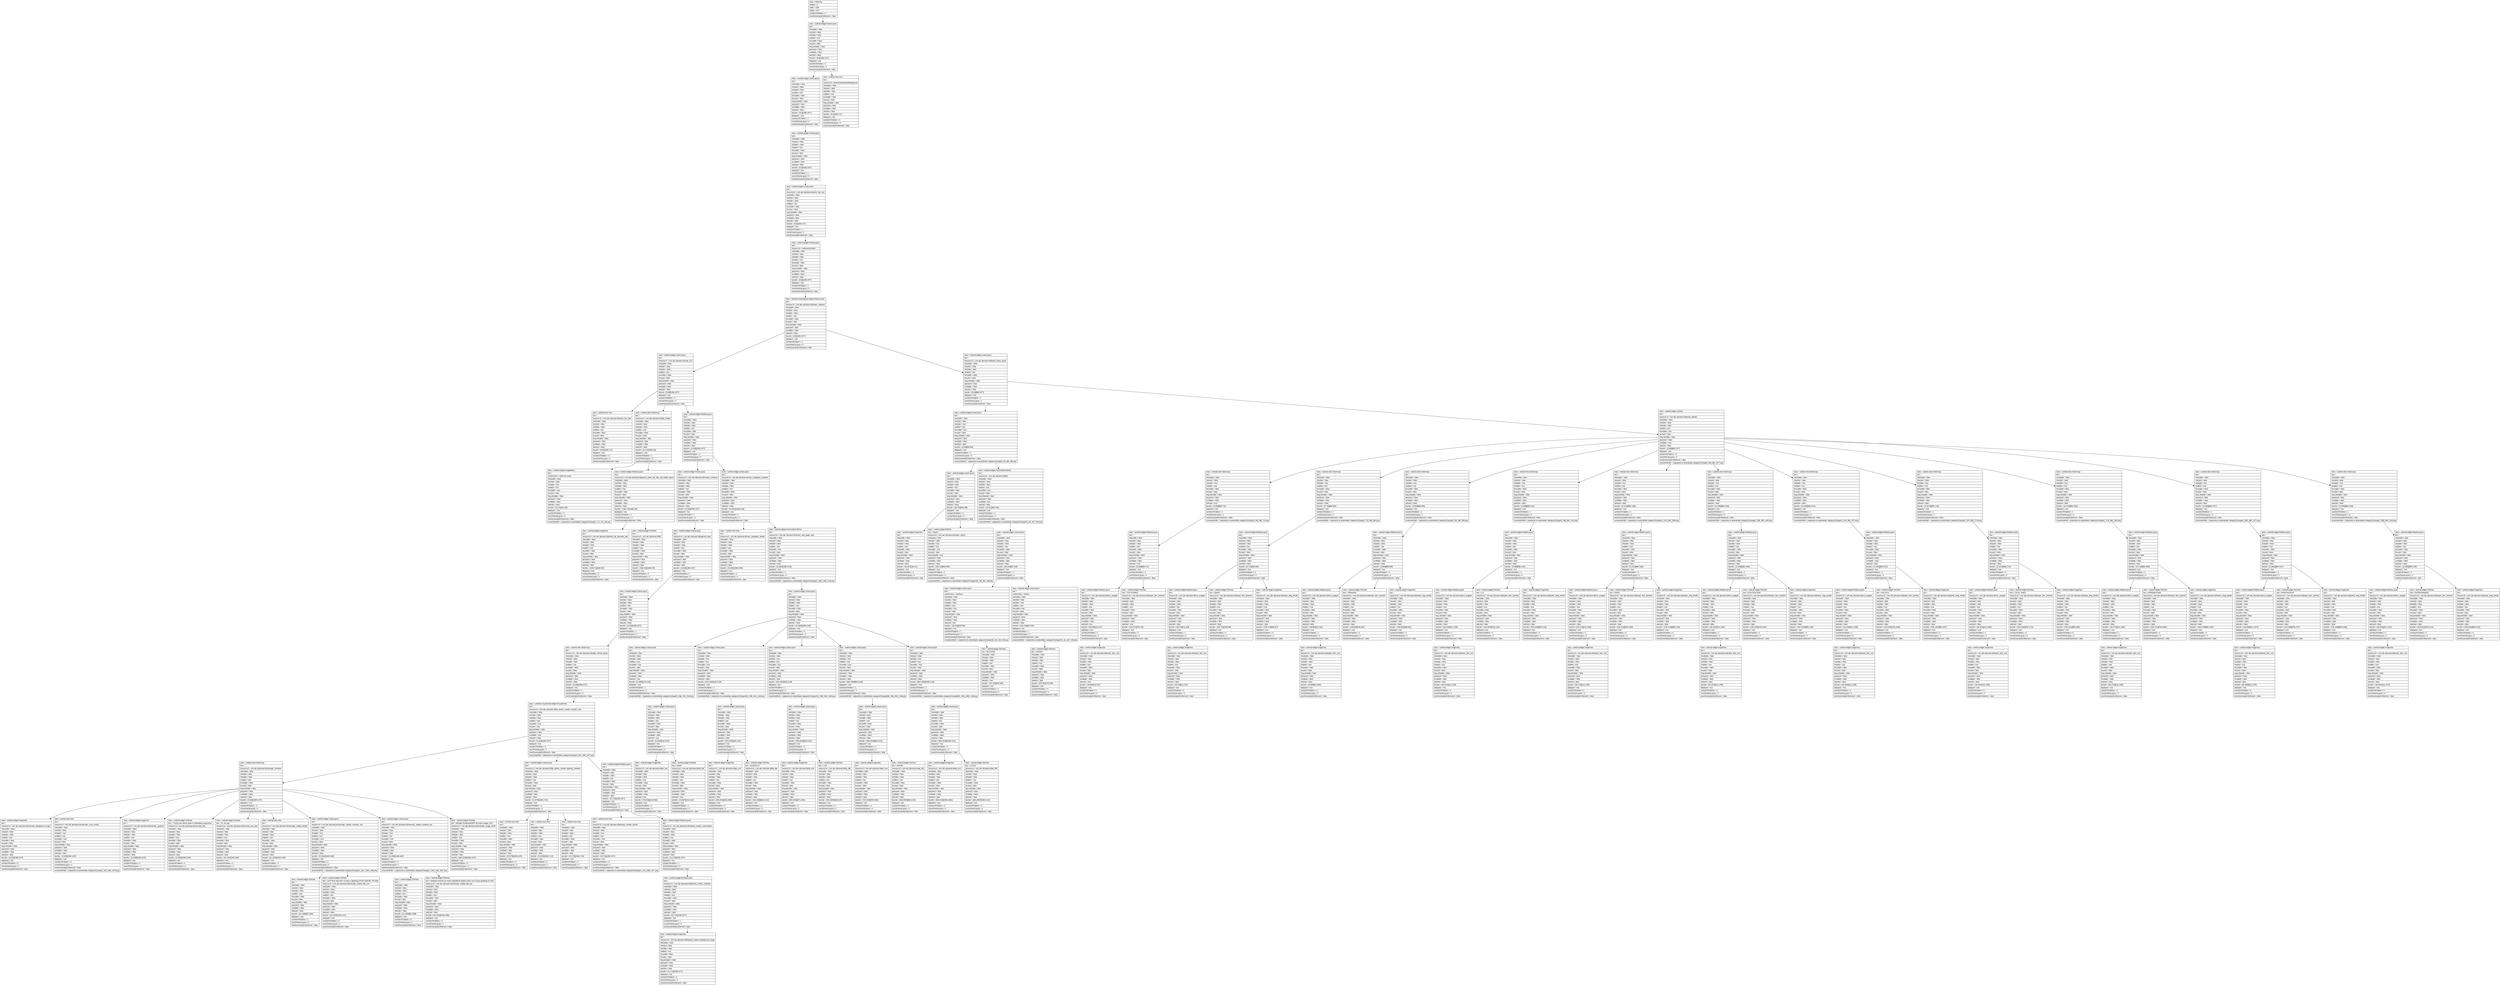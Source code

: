 digraph Layout {

	node [shape=record fontname=Arial];

	0	[label="{class = hierarchy\l|rotation = 0\l|width = 1080\l|height = 1977\l|numberOfChildren = 1\l|eventGeneratedOnElement = false \l}"]
	1	[label="{class = android.widget.FrameLayout\l|text = \l|checkable = false\l|checked = false\l|clickable = false\l|enabled = true\l|focusable = false\l|focused = false\l|long-clickable = false\l|password = false\l|scrollable = false\l|selected = false\l|bounds = [0,0][1080,1977]\l|displayed = true\l|numberOfChildren = 2\l|numInParentLayout = 0\l|eventGeneratedOnElement = false \l}"]
	2	[label="{class = android.widget.LinearLayout\l|text = \l|checkable = false\l|checked = false\l|clickable = false\l|enabled = true\l|focusable = false\l|focused = false\l|long-clickable = false\l|password = false\l|scrollable = false\l|selected = false\l|bounds = [0,0][1080,1977]\l|displayed = true\l|numberOfChildren = 1\l|numInParentLayout = 0\l|eventGeneratedOnElement = false \l}"]
	3	[label="{class = android.view.View\l|text = \l|resource-id = android:id/statusBarBackground\l|checkable = false\l|checked = false\l|clickable = false\l|enabled = true\l|focusable = false\l|focused = false\l|long-clickable = false\l|password = false\l|scrollable = false\l|selected = false\l|bounds = [0,0][1080,171]\l|displayed = true\l|numberOfChildren = 0\l|numInParentLayout = 0\l|eventGeneratedOnElement = false \l}"]
	4	[label="{class = android.widget.FrameLayout\l|text = \l|checkable = false\l|checked = false\l|clickable = false\l|enabled = true\l|focusable = false\l|focused = false\l|long-clickable = false\l|password = false\l|scrollable = false\l|selected = false\l|bounds = [0,0][1080,1977]\l|displayed = true\l|numberOfChildren = 1\l|numInParentLayout = 0\l|eventGeneratedOnElement = false \l}"]
	5	[label="{class = android.widget.LinearLayout\l|text = \l|resource-id = com.abc.abcnews:id/action_bar_root\l|checkable = false\l|checked = false\l|clickable = false\l|enabled = true\l|focusable = false\l|focused = false\l|long-clickable = false\l|password = false\l|scrollable = false\l|selected = false\l|bounds = [0,0][1080,1977]\l|displayed = true\l|numberOfChildren = 1\l|numInParentLayout = 0\l|eventGeneratedOnElement = false \l}"]
	6	[label="{class = android.widget.FrameLayout\l|text = \l|resource-id = android:id/content\l|checkable = false\l|checked = false\l|clickable = false\l|enabled = true\l|focusable = false\l|focused = false\l|long-clickable = false\l|password = false\l|scrollable = false\l|selected = false\l|bounds = [0,0][1080,1977]\l|displayed = true\l|numberOfChildren = 1\l|numInParentLayout = 0\l|eventGeneratedOnElement = false \l}"]
	7	[label="{class = androidx.drawerlayout.widget.DrawerLayout\l|text = \l|resource-id = com.abc.abcnews:id/drawer_container\l|checkable = false\l|checked = false\l|clickable = false\l|enabled = true\l|focusable = false\l|focused = false\l|long-clickable = false\l|password = false\l|scrollable = false\l|selected = false\l|bounds = [0,0][1080,1977]\l|displayed = true\l|numberOfChildren = 2\l|numInParentLayout = 0\l|eventGeneratedOnElement = false \l}"]
	8	[label="{class = android.widget.LinearLayout\l|text = \l|resource-id = com.abc.abcnews:id/main_root\l|checkable = false\l|checked = false\l|clickable = false\l|enabled = true\l|focusable = false\l|focused = false\l|long-clickable = false\l|password = false\l|scrollable = false\l|selected = false\l|bounds = [0,83][1080,1977]\l|displayed = true\l|numberOfChildren = 3\l|numInParentLayout = 0\l|eventGeneratedOnElement = false \l}"]
	9	[label="{class = android.widget.LinearLayout\l|text = \l|resource-id = com.abc.abcnews:id/drawer_linear_layout\l|checkable = false\l|checked = false\l|clickable = false\l|enabled = true\l|focusable = false\l|focused = false\l|long-clickable = false\l|password = false\l|scrollable = false\l|selected = false\l|bounds = [0,83][880,1977]\l|displayed = true\l|numberOfChildren = 2\l|numInParentLayout = 1\l|eventGeneratedOnElement = false \l}"]
	10	[label="{class = android.view.View\l|text = \l|resource-id = com.abc.abcnews:id/status_bar_view\l|checkable = false\l|checked = false\l|clickable = false\l|enabled = true\l|focusable = false\l|focused = false\l|long-clickable = false\l|password = false\l|scrollable = false\l|selected = false\l|bounds = [0,83][1080,171]\l|displayed = true\l|numberOfChildren = 0\l|numInParentLayout = 0\l|eventGeneratedOnElement = false \l}"]
	11	[label="{class = android.view.ViewGroup\l|text = \l|resource-id = com.abc.abcnews:id/abc_toolbar\l|checkable = false\l|checked = false\l|clickable = false\l|enabled = true\l|focusable = false\l|focused = false\l|long-clickable = false\l|password = false\l|scrollable = false\l|selected = false\l|bounds = [0,171][1080,325]\l|displayed = true\l|numberOfChildren = 2\l|numInParentLayout = 0\l|eventGeneratedOnElement = false \l}"]
	12	[label="{class = android.widget.RelativeLayout\l|text = \l|checkable = false\l|checked = false\l|clickable = false\l|enabled = true\l|focusable = false\l|focused = false\l|long-clickable = false\l|password = false\l|scrollable = false\l|selected = false\l|bounds = [0,325][1080,1977]\l|displayed = true\l|numberOfChildren = 2\l|numInParentLayout = 0\l|eventGeneratedOnElement = false \l}"]
	13	[label="{class = android.widget.LinearLayout\l|text = \l|checkable = false\l|checked = false\l|clickable = true\l|enabled = true\l|focusable = true\l|focused = false\l|long-clickable = false\l|password = false\l|scrollable = false\l|selected = false\l|bounds = [0,83][880,566]\l|displayed = true\l|numberOfChildren = 2\l|numInParentLayout = 0\l|eventGeneratedOnElement = false \l|screenshotPath = outputs/ios-to-android/abc-category/S1/pngs/0_83_880_566.png\l}"]
	14	[label="{class = android.widget.ListView\l|text = \l|resource-id = com.abc.abcnews:id/drawer_listview\l|checkable = false\l|checked = false\l|clickable = false\l|enabled = true\l|focusable = true\l|focused = false\l|long-clickable = false\l|password = false\l|scrollable = true\l|selected = false\l|bounds = [0,566][880,1977]\l|displayed = true\l|numberOfChildren = 11\l|numInParentLayout = 0\l|eventGeneratedOnElement = false \l|screenshotPath = outputs/ios-to-android/abc-category/S1/pngs/0_566_880_1977.png\l}"]
	15	[label="{class = android.widget.ImageButton\l|text = \l|content-desc = Open the menu\l|checkable = false\l|checked = false\l|clickable = true\l|enabled = true\l|focusable = true\l|focused = false\l|long-clickable = false\l|password = false\l|scrollable = false\l|selected = false\l|bounds = [0,171][154,325]\l|displayed = true\l|numberOfChildren = 0\l|numInParentLayout = 0\l|eventGeneratedOnElement = false \l|screenshotPath = outputs/ios-to-android/abc-category/S1/pngs/0_171_154_325.png\l}"]
	16	[label="{class = android.widget.RelativeLayout\l|text = \l|resource-id = com.abc.abcnews:id/generic_action_bar_title_and_button_layout\l|checkable = false\l|checked = false\l|clickable = false\l|enabled = true\l|focusable = false\l|focused = false\l|long-clickable = false\l|password = false\l|scrollable = false\l|selected = false\l|bounds = [198,171][1080,325]\l|displayed = true\l|numberOfChildren = 2\l|numInParentLayout = 0\l|eventGeneratedOnElement = false \l}"]
	17	[label="{class = android.widget.FrameLayout\l|text = \l|resource-id = com.abc.abcnews:id/content_container\l|checkable = false\l|checked = false\l|clickable = false\l|enabled = true\l|focusable = false\l|focused = false\l|long-clickable = false\l|password = false\l|scrollable = false\l|selected = false\l|bounds = [0,325][1080,1977]\l|displayed = true\l|numberOfChildren = 1\l|numInParentLayout = 0\l|eventGeneratedOnElement = false \l}"]
	18	[label="{class = android.widget.LinearLayout\l|text = \l|resource-id = com.abc.abcnews:id/main_navigation_container\l|checkable = false\l|checked = false\l|clickable = false\l|enabled = true\l|focusable = false\l|focused = false\l|long-clickable = false\l|password = false\l|scrollable = false\l|selected = false\l|bounds = [0,1991][1080,2148]\l|displayed = true\l|numberOfChildren = 2\l|numInParentLayout = 0\l|eventGeneratedOnElement = false \l}"]
	19	[label="{class = android.widget.LinearLayout\l|text = \l|checkable = false\l|checked = false\l|clickable = false\l|enabled = true\l|focusable = false\l|focused = false\l|long-clickable = false\l|password = false\l|scrollable = false\l|selected = false\l|bounds = [36,226][844,358]\l|displayed = true\l|numberOfChildren = 2\l|numInParentLayout = 0\l|eventGeneratedOnElement = false \l}"]
	20	[label="{class = android.widget.HorizontalScrollView\l|text = \l|resource-id = com.abc.abcnews:id/tabs\l|checkable = false\l|checked = false\l|clickable = false\l|enabled = true\l|focusable = true\l|focused = false\l|long-clickable = false\l|password = false\l|scrollable = true\l|selected = false\l|bounds = [33,411][847,549]\l|displayed = true\l|numberOfChildren = 1\l|numInParentLayout = 0\l|eventGeneratedOnElement = false \l|screenshotPath = outputs/ios-to-android/abc-category/S1/pngs/33_411_847_549.png\l}"]
	21	[label="{class = android.view.ViewGroup\l|text = \l|checkable = false\l|checked = false\l|clickable = true\l|enabled = true\l|focusable = false\l|focused = false\l|long-clickable = false\l|password = false\l|scrollable = false\l|selected = true\l|bounds = [0,566][880,710]\l|displayed = true\l|numberOfChildren = 1\l|numInParentLayout = 0\l|eventGeneratedOnElement = false \l|screenshotPath = outputs/ios-to-android/abc-category/S1/pngs/0_566_880_710.png\l}"]
	22	[label="{class = android.view.ViewGroup\l|text = \l|checkable = false\l|checked = false\l|clickable = true\l|enabled = true\l|focusable = false\l|focused = false\l|long-clickable = false\l|password = false\l|scrollable = false\l|selected = false\l|bounds = [0,710][880,854]\l|displayed = true\l|numberOfChildren = 1\l|numInParentLayout = 1\l|eventGeneratedOnElement = false \l|screenshotPath = outputs/ios-to-android/abc-category/S1/pngs/0_710_880_854.png\l}"]
	23	[label="{class = android.view.ViewGroup\l|text = \l|checkable = false\l|checked = false\l|clickable = true\l|enabled = true\l|focusable = false\l|focused = false\l|long-clickable = false\l|password = false\l|scrollable = false\l|selected = false\l|bounds = [0,854][880,998]\l|displayed = true\l|numberOfChildren = 1\l|numInParentLayout = 2\l|eventGeneratedOnElement = false \l|screenshotPath = outputs/ios-to-android/abc-category/S1/pngs/0_854_880_998.png\l}"]
	24	[label="{class = android.view.ViewGroup\l|text = \l|checkable = false\l|checked = false\l|clickable = true\l|enabled = true\l|focusable = false\l|focused = false\l|long-clickable = false\l|password = false\l|scrollable = false\l|selected = false\l|bounds = [0,998][880,1142]\l|displayed = true\l|numberOfChildren = 1\l|numInParentLayout = 3\l|eventGeneratedOnElement = false \l|screenshotPath = outputs/ios-to-android/abc-category/S1/pngs/0_998_880_1142.png\l}"]
	25	[label="{class = android.view.ViewGroup\l|text = \l|checkable = false\l|checked = false\l|clickable = true\l|enabled = true\l|focusable = false\l|focused = false\l|long-clickable = false\l|password = false\l|scrollable = false\l|selected = false\l|bounds = [0,1142][880,1286]\l|displayed = true\l|numberOfChildren = 1\l|numInParentLayout = 4\l|eventGeneratedOnElement = false \l|screenshotPath = outputs/ios-to-android/abc-category/S1/pngs/0_1142_880_1286.png\l}"]
	26	[label="{class = android.view.ViewGroup\l|text = \l|checkable = false\l|checked = false\l|clickable = true\l|enabled = true\l|focusable = false\l|focused = false\l|long-clickable = false\l|password = false\l|scrollable = false\l|selected = false\l|bounds = [0,1286][880,1430]\l|displayed = true\l|numberOfChildren = 1\l|numInParentLayout = 5\l|eventGeneratedOnElement = false \l|screenshotPath = outputs/ios-to-android/abc-category/S1/pngs/0_1286_880_1430.png\l}"]
	27	[label="{class = android.view.ViewGroup\l|text = \l|checkable = false\l|checked = false\l|clickable = true\l|enabled = true\l|focusable = false\l|focused = false\l|long-clickable = false\l|password = false\l|scrollable = false\l|selected = false\l|bounds = [0,1430][880,1574]\l|displayed = true\l|numberOfChildren = 1\l|numInParentLayout = 6\l|eventGeneratedOnElement = false \l|screenshotPath = outputs/ios-to-android/abc-category/S1/pngs/0_1430_880_1574.png\l}"]
	28	[label="{class = android.view.ViewGroup\l|text = \l|checkable = false\l|checked = false\l|clickable = true\l|enabled = true\l|focusable = false\l|focused = false\l|long-clickable = false\l|password = false\l|scrollable = false\l|selected = false\l|bounds = [0,1574][880,1718]\l|displayed = true\l|numberOfChildren = 1\l|numInParentLayout = 7\l|eventGeneratedOnElement = false \l|screenshotPath = outputs/ios-to-android/abc-category/S1/pngs/0_1574_880_1718.png\l}"]
	29	[label="{class = android.view.ViewGroup\l|text = \l|checkable = false\l|checked = false\l|clickable = true\l|enabled = true\l|focusable = false\l|focused = false\l|long-clickable = false\l|password = false\l|scrollable = false\l|selected = false\l|bounds = [0,1718][880,1862]\l|displayed = true\l|numberOfChildren = 1\l|numInParentLayout = 8\l|eventGeneratedOnElement = false \l|screenshotPath = outputs/ios-to-android/abc-category/S1/pngs/0_1718_880_1862.png\l}"]
	30	[label="{class = android.view.ViewGroup\l|text = \l|checkable = false\l|checked = false\l|clickable = true\l|enabled = true\l|focusable = false\l|focused = false\l|long-clickable = false\l|password = false\l|scrollable = false\l|selected = false\l|bounds = [0,1862][880,1977]\l|displayed = true\l|numberOfChildren = 1\l|numInParentLayout = 9\l|eventGeneratedOnElement = false \l|screenshotPath = outputs/ios-to-android/abc-category/S1/pngs/0_1862_880_1977.png\l}"]
	31	[label="{class = android.view.ViewGroup\l|text = \l|checkable = false\l|checked = false\l|clickable = true\l|enabled = true\l|focusable = false\l|focused = false\l|long-clickable = false\l|password = false\l|scrollable = false\l|selected = false\l|bounds = [0,2006][880,2148]\l|displayed = true\l|numberOfChildren = 1\l|numInParentLayout = 10\l|eventGeneratedOnElement = false \l|screenshotPath = outputs/ios-to-android/abc-category/S1/pngs/0_2006_880_2148.png\l}"]
	32	[label="{class = android.widget.ImageView\l|text = \l|resource-id = com.abc.abcnews:id/action_bar_abcnews_logo\l|checkable = false\l|checked = false\l|clickable = false\l|enabled = true\l|focusable = false\l|focused = false\l|long-clickable = false\l|password = false\l|scrollable = false\l|selected = false\l|bounds = [198,171][509,325]\l|displayed = true\l|numberOfChildren = 0\l|numInParentLayout = 0\l|eventGeneratedOnElement = false \l}"]
	33	[label="{class = android.widget.TextView\l|text = \l|resource-id = com.abc.abcnews:id/title\l|checkable = false\l|checked = false\l|clickable = false\l|enabled = true\l|focusable = false\l|focused = false\l|long-clickable = false\l|password = false\l|scrollable = false\l|selected = false\l|bounds = [198,218][1080,278]\l|displayed = true\l|numberOfChildren = 0\l|numInParentLayout = 0\l|eventGeneratedOnElement = false \l}"]
	34	[label="{class = android.widget.FrameLayout\l|text = \l|resource-id = com.abc.abcnews:id/fragment_base\l|checkable = false\l|checked = false\l|clickable = false\l|enabled = true\l|focusable = false\l|focused = false\l|long-clickable = false\l|password = false\l|scrollable = false\l|selected = false\l|bounds = [0,325][1080,1977]\l|displayed = true\l|numberOfChildren = 1\l|numInParentLayout = 0\l|eventGeneratedOnElement = false \l}"]
	35	[label="{class = android.view.View\l|text = \l|resource-id = com.abc.abcnews:id/main_navigation_divider\l|checkable = false\l|checked = false\l|clickable = false\l|enabled = true\l|focusable = false\l|focused = false\l|long-clickable = false\l|password = false\l|scrollable = false\l|selected = false\l|bounds = [0,1991][1080,1994]\l|displayed = true\l|numberOfChildren = 0\l|numInParentLayout = 0\l|eventGeneratedOnElement = false \l}"]
	36	[label="{class = android.widget.HorizontalScrollView\l|text = \l|resource-id = com.abc.abcnews:id/section_view_pager_tabs\l|checkable = false\l|checked = false\l|clickable = false\l|enabled = true\l|focusable = true\l|focused = false\l|long-clickable = false\l|password = false\l|scrollable = false\l|selected = false\l|bounds = [0,1994][1080,2148]\l|displayed = true\l|numberOfChildren = 1\l|numInParentLayout = 0\l|eventGeneratedOnElement = false \l|screenshotPath = outputs/ios-to-android/abc-category/S1/pngs/0_1994_1080_2148.png\l}"]
	37	[label="{class = android.widget.ImageView\l|text = \l|checkable = false\l|checked = false\l|clickable = false\l|enabled = true\l|focusable = false\l|focused = false\l|long-clickable = false\l|password = false\l|scrollable = false\l|selected = false\l|bounds = [36,267][166,317]\l|displayed = true\l|numberOfChildren = 0\l|numInParentLayout = 0\l|eventGeneratedOnElement = false \l}"]
	38	[label="{class = android.widget.EditText\l|text = Search\l|resource-id = com.abc.abcnews:id/drawer_search\l|checkable = false\l|checked = false\l|clickable = true\l|enabled = true\l|focusable = true\l|focused = false\l|long-clickable = true\l|password = false\l|scrollable = false\l|selected = false\l|bounds = [166,226][844,358]\l|displayed = true\l|numberOfChildren = 0\l|numInParentLayout = 0\l|eventGeneratedOnElement = false \l|screenshotPath = outputs/ios-to-android/abc-category/S1/pngs/166_226_844_358.png\l}"]
	39	[label="{class = android.widget.LinearLayout\l|text = \l|checkable = false\l|checked = false\l|clickable = false\l|enabled = true\l|focusable = false\l|focused = false\l|long-clickable = false\l|password = false\l|scrollable = false\l|selected = false\l|bounds = [36,414][847,546]\l|displayed = true\l|numberOfChildren = 2\l|numInParentLayout = 0\l|eventGeneratedOnElement = false \l}"]
	40	[label="{class = android.widget.RelativeLayout\l|text = \l|checkable = false\l|checked = false\l|clickable = false\l|enabled = true\l|focusable = false\l|focused = false\l|long-clickable = false\l|password = false\l|scrollable = false\l|selected = true\l|bounds = [0,566][880,710]\l|displayed = true\l|numberOfChildren = 2\l|numInParentLayout = 0\l|eventGeneratedOnElement = false \l}"]
	41	[label="{class = android.widget.RelativeLayout\l|text = \l|checkable = false\l|checked = false\l|clickable = false\l|enabled = true\l|focusable = false\l|focused = false\l|long-clickable = false\l|password = false\l|scrollable = false\l|selected = false\l|bounds = [0,710][880,854]\l|displayed = true\l|numberOfChildren = 3\l|numInParentLayout = 0\l|eventGeneratedOnElement = false \l}"]
	42	[label="{class = android.widget.RelativeLayout\l|text = \l|checkable = false\l|checked = false\l|clickable = false\l|enabled = true\l|focusable = false\l|focused = false\l|long-clickable = false\l|password = false\l|scrollable = false\l|selected = false\l|bounds = [0,854][880,998]\l|displayed = true\l|numberOfChildren = 3\l|numInParentLayout = 0\l|eventGeneratedOnElement = false \l}"]
	43	[label="{class = android.widget.RelativeLayout\l|text = \l|checkable = false\l|checked = false\l|clickable = false\l|enabled = true\l|focusable = false\l|focused = false\l|long-clickable = false\l|password = false\l|scrollable = false\l|selected = false\l|bounds = [0,998][880,1142]\l|displayed = true\l|numberOfChildren = 3\l|numInParentLayout = 0\l|eventGeneratedOnElement = false \l}"]
	44	[label="{class = android.widget.RelativeLayout\l|text = \l|checkable = false\l|checked = false\l|clickable = false\l|enabled = true\l|focusable = false\l|focused = false\l|long-clickable = false\l|password = false\l|scrollable = false\l|selected = false\l|bounds = [0,1142][880,1286]\l|displayed = true\l|numberOfChildren = 3\l|numInParentLayout = 0\l|eventGeneratedOnElement = false \l}"]
	45	[label="{class = android.widget.RelativeLayout\l|text = \l|checkable = false\l|checked = false\l|clickable = false\l|enabled = true\l|focusable = false\l|focused = false\l|long-clickable = false\l|password = false\l|scrollable = false\l|selected = false\l|bounds = [0,1286][880,1430]\l|displayed = true\l|numberOfChildren = 3\l|numInParentLayout = 0\l|eventGeneratedOnElement = false \l}"]
	46	[label="{class = android.widget.RelativeLayout\l|text = \l|checkable = false\l|checked = false\l|clickable = false\l|enabled = true\l|focusable = false\l|focused = false\l|long-clickable = false\l|password = false\l|scrollable = false\l|selected = false\l|bounds = [0,1430][880,1574]\l|displayed = true\l|numberOfChildren = 3\l|numInParentLayout = 0\l|eventGeneratedOnElement = false \l}"]
	47	[label="{class = android.widget.RelativeLayout\l|text = \l|checkable = false\l|checked = false\l|clickable = false\l|enabled = true\l|focusable = false\l|focused = false\l|long-clickable = false\l|password = false\l|scrollable = false\l|selected = false\l|bounds = [0,1574][880,1718]\l|displayed = true\l|numberOfChildren = 3\l|numInParentLayout = 0\l|eventGeneratedOnElement = false \l}"]
	48	[label="{class = android.widget.RelativeLayout\l|text = \l|checkable = false\l|checked = false\l|clickable = false\l|enabled = true\l|focusable = false\l|focused = false\l|long-clickable = false\l|password = false\l|scrollable = false\l|selected = false\l|bounds = [0,1718][880,1862]\l|displayed = true\l|numberOfChildren = 3\l|numInParentLayout = 0\l|eventGeneratedOnElement = false \l}"]
	49	[label="{class = android.widget.RelativeLayout\l|text = \l|checkable = false\l|checked = false\l|clickable = false\l|enabled = true\l|focusable = false\l|focused = false\l|long-clickable = false\l|password = false\l|scrollable = false\l|selected = false\l|bounds = [0,1862][880,1977]\l|displayed = true\l|numberOfChildren = 3\l|numInParentLayout = 0\l|eventGeneratedOnElement = false \l}"]
	50	[label="{class = android.widget.RelativeLayout\l|text = \l|checkable = false\l|checked = false\l|clickable = false\l|enabled = true\l|focusable = false\l|focused = false\l|long-clickable = false\l|password = false\l|scrollable = false\l|selected = false\l|bounds = [0,2006][880,2148]\l|displayed = true\l|numberOfChildren = 3\l|numInParentLayout = 0\l|eventGeneratedOnElement = false \l}"]
	51	[label="{class = android.widget.FrameLayout\l|text = \l|checkable = false\l|checked = false\l|clickable = false\l|enabled = true\l|focusable = false\l|focused = false\l|long-clickable = false\l|password = false\l|scrollable = false\l|selected = false\l|bounds = [0,325][1080,1977]\l|displayed = true\l|numberOfChildren = 1\l|numInParentLayout = 0\l|eventGeneratedOnElement = false \l}"]
	52	[label="{class = android.widget.LinearLayout\l|text = \l|checkable = false\l|checked = false\l|clickable = false\l|enabled = true\l|focusable = false\l|focused = false\l|long-clickable = false\l|password = false\l|scrollable = false\l|selected = false\l|bounds = [0,1994][1080,2148]\l|displayed = true\l|numberOfChildren = 5\l|numInParentLayout = 0\l|eventGeneratedOnElement = false \l}"]
	53	[label="{class = android.widget.LinearLayout\l|text = \l|content-desc = Sections\l|checkable = false\l|checked = false\l|clickable = false\l|enabled = true\l|focusable = true\l|focused = false\l|long-clickable = false\l|password = false\l|scrollable = false\l|selected = true\l|bounds = [36,414][443,546]\l|displayed = true\l|numberOfChildren = 1\l|numInParentLayout = 0\l|eventGeneratedOnElement = false \l|screenshotPath = outputs/ios-to-android/abc-category/S1/pngs/36_414_443_546.png\l}"]
	54	[label="{class = android.widget.LinearLayout\l|text = \l|content-desc = Shows\l|checkable = false\l|checked = false\l|clickable = true\l|enabled = true\l|focusable = true\l|focused = false\l|long-clickable = false\l|password = false\l|scrollable = false\l|selected = false\l|bounds = [443,414][847,546]\l|displayed = true\l|numberOfChildren = 1\l|numInParentLayout = 1\l|eventGeneratedOnElement = false \l|screenshotPath = outputs/ios-to-android/abc-category/S1/pngs/443_414_847_546.png\l}"]
	55	[label="{class = android.widget.RelativeLayout\l|text = \l|resource-id = com.abc.abcnews:id/icon_wrapper\l|checkable = false\l|checked = false\l|clickable = false\l|enabled = true\l|focusable = false\l|focused = false\l|long-clickable = false\l|password = false\l|scrollable = false\l|selected = true\l|bounds = [39,602][111,674]\l|displayed = true\l|numberOfChildren = 1\l|numInParentLayout = 0\l|eventGeneratedOnElement = false \l}"]
	56	[label="{class = android.widget.TextView\l|text = TOP STORIES\l|resource-id = com.abc.abcnews:id/drawer_item_textview\l|checkable = false\l|checked = false\l|clickable = false\l|enabled = true\l|focusable = false\l|focused = false\l|long-clickable = false\l|password = false\l|scrollable = false\l|selected = true\l|bounds = [155,572][756,704]\l|displayed = true\l|numberOfChildren = 0\l|numInParentLayout = 0\l|eventGeneratedOnElement = false \l}"]
	57	[label="{class = android.widget.RelativeLayout\l|text = \l|resource-id = com.abc.abcnews:id/icon_wrapper\l|checkable = false\l|checked = false\l|clickable = false\l|enabled = true\l|focusable = false\l|focused = false\l|long-clickable = false\l|password = false\l|scrollable = false\l|selected = false\l|bounds = [39,746][111,818]\l|displayed = true\l|numberOfChildren = 1\l|numInParentLayout = 0\l|eventGeneratedOnElement = false \l}"]
	58	[label="{class = android.widget.TextView\l|text = SAVED\l|resource-id = com.abc.abcnews:id/drawer_item_textview\l|checkable = false\l|checked = false\l|clickable = false\l|enabled = true\l|focusable = false\l|focused = false\l|long-clickable = false\l|password = false\l|scrollable = false\l|selected = false\l|bounds = [155,716][756,848]\l|displayed = true\l|numberOfChildren = 0\l|numInParentLayout = 0\l|eventGeneratedOnElement = false \l}"]
	59	[label="{class = android.widget.ImageView\l|text = \l|resource-id = com.abc.abcnews:id/drawer_drag_handle\l|checkable = false\l|checked = false\l|clickable = false\l|enabled = true\l|focusable = false\l|focused = false\l|long-clickable = false\l|password = false\l|scrollable = false\l|selected = false\l|bounds = [756,747][880,817]\l|displayed = true\l|numberOfChildren = 0\l|numInParentLayout = 0\l|eventGeneratedOnElement = false \l}"]
	60	[label="{class = android.widget.RelativeLayout\l|text = \l|resource-id = com.abc.abcnews:id/icon_wrapper\l|checkable = false\l|checked = false\l|clickable = false\l|enabled = true\l|focusable = false\l|focused = false\l|long-clickable = false\l|password = false\l|scrollable = false\l|selected = false\l|bounds = [39,890][111,962]\l|displayed = true\l|numberOfChildren = 1\l|numInParentLayout = 0\l|eventGeneratedOnElement = false \l}"]
	61	[label="{class = android.widget.TextView\l|text = TRENDING\l|resource-id = com.abc.abcnews:id/drawer_item_textview\l|checkable = false\l|checked = false\l|clickable = false\l|enabled = true\l|focusable = false\l|focused = false\l|long-clickable = false\l|password = false\l|scrollable = false\l|selected = false\l|bounds = [155,860][756,992]\l|displayed = true\l|numberOfChildren = 0\l|numInParentLayout = 0\l|eventGeneratedOnElement = false \l}"]
	62	[label="{class = android.widget.ImageView\l|text = \l|resource-id = com.abc.abcnews:id/drawer_drag_handle\l|checkable = false\l|checked = false\l|clickable = false\l|enabled = true\l|focusable = false\l|focused = false\l|long-clickable = false\l|password = false\l|scrollable = false\l|selected = false\l|bounds = [756,891][880,961]\l|displayed = true\l|numberOfChildren = 0\l|numInParentLayout = 0\l|eventGeneratedOnElement = false \l}"]
	63	[label="{class = android.widget.RelativeLayout\l|text = \l|resource-id = com.abc.abcnews:id/icon_wrapper\l|checkable = false\l|checked = false\l|clickable = false\l|enabled = true\l|focusable = false\l|focused = false\l|long-clickable = false\l|password = false\l|scrollable = false\l|selected = false\l|bounds = [39,1034][111,1106]\l|displayed = true\l|numberOfChildren = 1\l|numInParentLayout = 0\l|eventGeneratedOnElement = false \l}"]
	64	[label="{class = android.widget.TextView\l|text = U.S.\l|resource-id = com.abc.abcnews:id/drawer_item_textview\l|checkable = false\l|checked = false\l|clickable = false\l|enabled = true\l|focusable = false\l|focused = false\l|long-clickable = false\l|password = false\l|scrollable = false\l|selected = false\l|bounds = [155,1004][756,1136]\l|displayed = true\l|numberOfChildren = 0\l|numInParentLayout = 0\l|eventGeneratedOnElement = false \l}"]
	65	[label="{class = android.widget.ImageView\l|text = \l|resource-id = com.abc.abcnews:id/drawer_drag_handle\l|checkable = false\l|checked = false\l|clickable = false\l|enabled = true\l|focusable = false\l|focused = false\l|long-clickable = false\l|password = false\l|scrollable = false\l|selected = false\l|bounds = [756,1035][880,1105]\l|displayed = true\l|numberOfChildren = 0\l|numInParentLayout = 0\l|eventGeneratedOnElement = false \l}"]
	66	[label="{class = android.widget.RelativeLayout\l|text = \l|resource-id = com.abc.abcnews:id/icon_wrapper\l|checkable = false\l|checked = false\l|clickable = false\l|enabled = true\l|focusable = false\l|focused = false\l|long-clickable = false\l|password = false\l|scrollable = false\l|selected = false\l|bounds = [39,1178][111,1250]\l|displayed = true\l|numberOfChildren = 1\l|numInParentLayout = 0\l|eventGeneratedOnElement = false \l}"]
	67	[label="{class = android.widget.TextView\l|text = VIDEO\l|resource-id = com.abc.abcnews:id/drawer_item_textview\l|checkable = false\l|checked = false\l|clickable = false\l|enabled = true\l|focusable = false\l|focused = false\l|long-clickable = false\l|password = false\l|scrollable = false\l|selected = false\l|bounds = [155,1148][756,1280]\l|displayed = true\l|numberOfChildren = 0\l|numInParentLayout = 0\l|eventGeneratedOnElement = false \l}"]
	68	[label="{class = android.widget.ImageView\l|text = \l|resource-id = com.abc.abcnews:id/drawer_drag_handle\l|checkable = false\l|checked = false\l|clickable = false\l|enabled = true\l|focusable = false\l|focused = false\l|long-clickable = false\l|password = false\l|scrollable = false\l|selected = false\l|bounds = [756,1179][880,1249]\l|displayed = true\l|numberOfChildren = 0\l|numInParentLayout = 0\l|eventGeneratedOnElement = false \l}"]
	69	[label="{class = android.widget.RelativeLayout\l|text = \l|resource-id = com.abc.abcnews:id/icon_wrapper\l|checkable = false\l|checked = false\l|clickable = false\l|enabled = true\l|focusable = false\l|focused = false\l|long-clickable = false\l|password = false\l|scrollable = false\l|selected = false\l|bounds = [39,1322][111,1394]\l|displayed = true\l|numberOfChildren = 1\l|numInParentLayout = 0\l|eventGeneratedOnElement = false \l}"]
	70	[label="{class = android.widget.TextView\l|text = ELECTION 2020\l|resource-id = com.abc.abcnews:id/drawer_item_textview\l|checkable = false\l|checked = false\l|clickable = false\l|enabled = true\l|focusable = false\l|focused = false\l|long-clickable = false\l|password = false\l|scrollable = false\l|selected = false\l|bounds = [155,1292][756,1424]\l|displayed = true\l|numberOfChildren = 0\l|numInParentLayout = 0\l|eventGeneratedOnElement = false \l}"]
	71	[label="{class = android.widget.ImageView\l|text = \l|resource-id = com.abc.abcnews:id/drawer_drag_handle\l|checkable = false\l|checked = false\l|clickable = false\l|enabled = true\l|focusable = false\l|focused = false\l|long-clickable = false\l|password = false\l|scrollable = false\l|selected = false\l|bounds = [756,1323][880,1393]\l|displayed = true\l|numberOfChildren = 0\l|numInParentLayout = 0\l|eventGeneratedOnElement = false \l}"]
	72	[label="{class = android.widget.RelativeLayout\l|text = \l|resource-id = com.abc.abcnews:id/icon_wrapper\l|checkable = false\l|checked = false\l|clickable = false\l|enabled = true\l|focusable = false\l|focused = false\l|long-clickable = false\l|password = false\l|scrollable = false\l|selected = false\l|bounds = [39,1466][111,1538]\l|displayed = true\l|numberOfChildren = 1\l|numInParentLayout = 0\l|eventGeneratedOnElement = false \l}"]
	73	[label="{class = android.widget.TextView\l|text = POLITICS\l|resource-id = com.abc.abcnews:id/drawer_item_textview\l|checkable = false\l|checked = false\l|clickable = false\l|enabled = true\l|focusable = false\l|focused = false\l|long-clickable = false\l|password = false\l|scrollable = false\l|selected = false\l|bounds = [155,1436][756,1568]\l|displayed = true\l|numberOfChildren = 0\l|numInParentLayout = 0\l|eventGeneratedOnElement = false \l}"]
	74	[label="{class = android.widget.ImageView\l|text = \l|resource-id = com.abc.abcnews:id/drawer_drag_handle\l|checkable = false\l|checked = false\l|clickable = false\l|enabled = true\l|focusable = false\l|focused = false\l|long-clickable = false\l|password = false\l|scrollable = false\l|selected = false\l|bounds = [756,1467][880,1537]\l|displayed = true\l|numberOfChildren = 0\l|numInParentLayout = 0\l|eventGeneratedOnElement = false \l}"]
	75	[label="{class = android.widget.RelativeLayout\l|text = \l|resource-id = com.abc.abcnews:id/icon_wrapper\l|checkable = false\l|checked = false\l|clickable = false\l|enabled = true\l|focusable = false\l|focused = false\l|long-clickable = false\l|password = false\l|scrollable = false\l|selected = false\l|bounds = [39,1610][111,1682]\l|displayed = true\l|numberOfChildren = 1\l|numInParentLayout = 0\l|eventGeneratedOnElement = false \l}"]
	76	[label="{class = android.widget.TextView\l|text = LOCAL VIDEO\l|resource-id = com.abc.abcnews:id/drawer_item_textview\l|checkable = false\l|checked = false\l|clickable = false\l|enabled = true\l|focusable = false\l|focused = false\l|long-clickable = false\l|password = false\l|scrollable = false\l|selected = false\l|bounds = [155,1580][756,1712]\l|displayed = true\l|numberOfChildren = 0\l|numInParentLayout = 0\l|eventGeneratedOnElement = false \l}"]
	77	[label="{class = android.widget.ImageView\l|text = \l|resource-id = com.abc.abcnews:id/drawer_drag_handle\l|checkable = false\l|checked = false\l|clickable = false\l|enabled = true\l|focusable = false\l|focused = false\l|long-clickable = false\l|password = false\l|scrollable = false\l|selected = false\l|bounds = [756,1611][880,1681]\l|displayed = true\l|numberOfChildren = 0\l|numInParentLayout = 0\l|eventGeneratedOnElement = false \l}"]
	78	[label="{class = android.widget.RelativeLayout\l|text = \l|resource-id = com.abc.abcnews:id/icon_wrapper\l|checkable = false\l|checked = false\l|clickable = false\l|enabled = true\l|focusable = false\l|focused = false\l|long-clickable = false\l|password = false\l|scrollable = false\l|selected = false\l|bounds = [39,1754][111,1826]\l|displayed = true\l|numberOfChildren = 1\l|numInParentLayout = 0\l|eventGeneratedOnElement = false \l}"]
	79	[label="{class = android.widget.TextView\l|text = INTERNATIONAL\l|resource-id = com.abc.abcnews:id/drawer_item_textview\l|checkable = false\l|checked = false\l|clickable = false\l|enabled = true\l|focusable = false\l|focused = false\l|long-clickable = false\l|password = false\l|scrollable = false\l|selected = false\l|bounds = [155,1724][756,1856]\l|displayed = true\l|numberOfChildren = 0\l|numInParentLayout = 0\l|eventGeneratedOnElement = false \l}"]
	80	[label="{class = android.widget.ImageView\l|text = \l|resource-id = com.abc.abcnews:id/drawer_drag_handle\l|checkable = false\l|checked = false\l|clickable = false\l|enabled = true\l|focusable = false\l|focused = false\l|long-clickable = false\l|password = false\l|scrollable = false\l|selected = false\l|bounds = [756,1755][880,1825]\l|displayed = true\l|numberOfChildren = 0\l|numInParentLayout = 0\l|eventGeneratedOnElement = false \l}"]
	81	[label="{class = android.widget.RelativeLayout\l|text = \l|resource-id = com.abc.abcnews:id/icon_wrapper\l|checkable = false\l|checked = false\l|clickable = false\l|enabled = true\l|focusable = false\l|focused = false\l|long-clickable = false\l|password = false\l|scrollable = false\l|selected = false\l|bounds = [39,1898][111,1970]\l|displayed = true\l|numberOfChildren = 1\l|numInParentLayout = 0\l|eventGeneratedOnElement = false \l}"]
	82	[label="{class = android.widget.TextView\l|text = INVESTIGATIVE\l|resource-id = com.abc.abcnews:id/drawer_item_textview\l|checkable = false\l|checked = false\l|clickable = false\l|enabled = true\l|focusable = false\l|focused = false\l|long-clickable = false\l|password = false\l|scrollable = false\l|selected = false\l|bounds = [155,1868][756,1977]\l|displayed = true\l|numberOfChildren = 0\l|numInParentLayout = 0\l|eventGeneratedOnElement = false \l}"]
	83	[label="{class = android.widget.ImageView\l|text = \l|resource-id = com.abc.abcnews:id/drawer_drag_handle\l|checkable = false\l|checked = false\l|clickable = false\l|enabled = true\l|focusable = false\l|focused = false\l|long-clickable = false\l|password = false\l|scrollable = false\l|selected = false\l|bounds = [756,1899][880,1969]\l|displayed = true\l|numberOfChildren = 0\l|numInParentLayout = 0\l|eventGeneratedOnElement = false \l}"]
	84	[label="{class = android.widget.RelativeLayout\l|text = \l|resource-id = com.abc.abcnews:id/icon_wrapper\l|checkable = false\l|checked = false\l|clickable = false\l|enabled = true\l|focusable = false\l|focused = false\l|long-clickable = false\l|password = false\l|scrollable = false\l|selected = false\l|bounds = [39,2042][111,2114]\l|displayed = true\l|numberOfChildren = 1\l|numInParentLayout = 0\l|eventGeneratedOnElement = false \l}"]
	85	[label="{class = android.widget.TextView\l|text = ENTERTAINMENT\l|resource-id = com.abc.abcnews:id/drawer_item_textview\l|checkable = false\l|checked = false\l|clickable = false\l|enabled = true\l|focusable = false\l|focused = false\l|long-clickable = false\l|password = false\l|scrollable = false\l|selected = false\l|bounds = [155,2012][756,2144]\l|displayed = true\l|numberOfChildren = 0\l|numInParentLayout = 0\l|eventGeneratedOnElement = false \l}"]
	86	[label="{class = android.widget.ImageView\l|text = \l|resource-id = com.abc.abcnews:id/drawer_drag_handle\l|checkable = false\l|checked = false\l|clickable = false\l|enabled = true\l|focusable = false\l|focused = false\l|long-clickable = false\l|password = false\l|scrollable = false\l|selected = false\l|bounds = [756,2043][880,2113]\l|displayed = true\l|numberOfChildren = 0\l|numInParentLayout = 0\l|eventGeneratedOnElement = false \l}"]
	87	[label="{class = android.view.ViewGroup\l|text = \l|resource-id = com.abc.abcnews:id/swipe_refresh_layout\l|checkable = false\l|checked = false\l|clickable = false\l|enabled = true\l|focusable = false\l|focused = false\l|long-clickable = false\l|password = false\l|scrollable = false\l|selected = false\l|bounds = [0,325][1080,1977]\l|displayed = true\l|numberOfChildren = 1\l|numInParentLayout = 0\l|eventGeneratedOnElement = false \l}"]
	88	[label="{class = android.widget.LinearLayout\l|text = \l|checkable = false\l|checked = false\l|clickable = false\l|enabled = true\l|focusable = true\l|focused = false\l|long-clickable = false\l|password = false\l|scrollable = false\l|selected = true\l|bounds = [0,1994][216,2148]\l|displayed = true\l|numberOfChildren = 1\l|numInParentLayout = 0\l|eventGeneratedOnElement = false \l|screenshotPath = outputs/ios-to-android/abc-category/S1/pngs/0_1994_216_2148.png\l}"]
	89	[label="{class = android.widget.LinearLayout\l|text = \l|checkable = false\l|checked = false\l|clickable = true\l|enabled = true\l|focusable = true\l|focused = false\l|long-clickable = false\l|password = false\l|scrollable = false\l|selected = false\l|bounds = [216,1994][432,2148]\l|displayed = true\l|numberOfChildren = 1\l|numInParentLayout = 1\l|eventGeneratedOnElement = false \l|screenshotPath = outputs/ios-to-android/abc-category/S1/pngs/216_1994_432_2148.png\l}"]
	90	[label="{class = android.widget.LinearLayout\l|text = \l|checkable = false\l|checked = false\l|clickable = true\l|enabled = true\l|focusable = true\l|focused = false\l|long-clickable = false\l|password = false\l|scrollable = false\l|selected = false\l|bounds = [432,1994][648,2148]\l|displayed = true\l|numberOfChildren = 1\l|numInParentLayout = 2\l|eventGeneratedOnElement = false \l|screenshotPath = outputs/ios-to-android/abc-category/S1/pngs/432_1994_648_2148.png\l}"]
	91	[label="{class = android.widget.LinearLayout\l|text = \l|checkable = false\l|checked = false\l|clickable = true\l|enabled = true\l|focusable = true\l|focused = false\l|long-clickable = false\l|password = false\l|scrollable = false\l|selected = false\l|bounds = [648,1994][864,2148]\l|displayed = true\l|numberOfChildren = 1\l|numInParentLayout = 3\l|eventGeneratedOnElement = false \l|screenshotPath = outputs/ios-to-android/abc-category/S1/pngs/648_1994_864_2148.png\l}"]
	92	[label="{class = android.widget.LinearLayout\l|text = \l|checkable = false\l|checked = false\l|clickable = true\l|enabled = true\l|focusable = true\l|focused = false\l|long-clickable = false\l|password = false\l|scrollable = false\l|selected = false\l|bounds = [864,1994][1080,2148]\l|displayed = true\l|numberOfChildren = 1\l|numInParentLayout = 4\l|eventGeneratedOnElement = false \l|screenshotPath = outputs/ios-to-android/abc-category/S1/pngs/864_1994_1080_2148.png\l}"]
	93	[label="{class = android.widget.TextView\l|text = SECTIONS\l|checkable = false\l|checked = false\l|clickable = false\l|enabled = true\l|focusable = false\l|focused = false\l|long-clickable = false\l|password = false\l|scrollable = false\l|selected = true\l|bounds = [147,453][332,506]\l|displayed = true\l|numberOfChildren = 0\l|numInParentLayout = 0\l|eventGeneratedOnElement = false \l}"]
	94	[label="{class = android.widget.TextView\l|text = SHOWS\l|checkable = false\l|checked = false\l|clickable = false\l|enabled = true\l|focusable = false\l|focused = false\l|long-clickable = false\l|password = false\l|scrollable = false\l|selected = false\l|bounds = [578,453][715,506]\l|displayed = true\l|numberOfChildren = 0\l|numInParentLayout = 0\l|eventGeneratedOnElement = false \l}"]
	95	[label="{class = android.widget.ImageView\l|text = \l|resource-id = com.abc.abcnews:id/drawer_item_icon\l|checkable = false\l|checked = false\l|clickable = false\l|enabled = true\l|focusable = false\l|focused = false\l|long-clickable = false\l|password = false\l|scrollable = false\l|selected = true\l|bounds = [39,602][111,674]\l|displayed = true\l|numberOfChildren = 0\l|numInParentLayout = 0\l|eventGeneratedOnElement = false \l}"]
	96	[label="{class = android.widget.ImageView\l|text = \l|resource-id = com.abc.abcnews:id/drawer_item_icon\l|checkable = false\l|checked = false\l|clickable = false\l|enabled = true\l|focusable = false\l|focused = false\l|long-clickable = false\l|password = false\l|scrollable = false\l|selected = false\l|bounds = [39,746][111,818]\l|displayed = true\l|numberOfChildren = 0\l|numInParentLayout = 0\l|eventGeneratedOnElement = false \l}"]
	97	[label="{class = android.widget.ImageView\l|text = \l|resource-id = com.abc.abcnews:id/drawer_item_icon\l|checkable = false\l|checked = false\l|clickable = false\l|enabled = true\l|focusable = false\l|focused = false\l|long-clickable = false\l|password = false\l|scrollable = false\l|selected = false\l|bounds = [39,890][111,962]\l|displayed = true\l|numberOfChildren = 0\l|numInParentLayout = 0\l|eventGeneratedOnElement = false \l}"]
	98	[label="{class = android.widget.ImageView\l|text = \l|resource-id = com.abc.abcnews:id/drawer_item_icon\l|checkable = false\l|checked = false\l|clickable = false\l|enabled = true\l|focusable = false\l|focused = false\l|long-clickable = false\l|password = false\l|scrollable = false\l|selected = false\l|bounds = [39,1034][111,1106]\l|displayed = true\l|numberOfChildren = 0\l|numInParentLayout = 0\l|eventGeneratedOnElement = false \l}"]
	99	[label="{class = android.widget.ImageView\l|text = \l|resource-id = com.abc.abcnews:id/drawer_item_icon\l|checkable = false\l|checked = false\l|clickable = false\l|enabled = true\l|focusable = false\l|focused = false\l|long-clickable = false\l|password = false\l|scrollable = false\l|selected = false\l|bounds = [39,1178][111,1250]\l|displayed = true\l|numberOfChildren = 0\l|numInParentLayout = 0\l|eventGeneratedOnElement = false \l}"]
	100	[label="{class = android.widget.ImageView\l|text = \l|resource-id = com.abc.abcnews:id/drawer_item_icon\l|checkable = false\l|checked = false\l|clickable = false\l|enabled = true\l|focusable = false\l|focused = false\l|long-clickable = false\l|password = false\l|scrollable = false\l|selected = false\l|bounds = [39,1322][111,1394]\l|displayed = true\l|numberOfChildren = 0\l|numInParentLayout = 0\l|eventGeneratedOnElement = false \l}"]
	101	[label="{class = android.widget.ImageView\l|text = \l|resource-id = com.abc.abcnews:id/drawer_item_icon\l|checkable = false\l|checked = false\l|clickable = false\l|enabled = true\l|focusable = false\l|focused = false\l|long-clickable = false\l|password = false\l|scrollable = false\l|selected = false\l|bounds = [39,1466][111,1538]\l|displayed = true\l|numberOfChildren = 0\l|numInParentLayout = 0\l|eventGeneratedOnElement = false \l}"]
	102	[label="{class = android.widget.ImageView\l|text = \l|resource-id = com.abc.abcnews:id/drawer_item_icon\l|checkable = false\l|checked = false\l|clickable = false\l|enabled = true\l|focusable = false\l|focused = false\l|long-clickable = false\l|password = false\l|scrollable = false\l|selected = false\l|bounds = [39,1610][111,1682]\l|displayed = true\l|numberOfChildren = 0\l|numInParentLayout = 0\l|eventGeneratedOnElement = false \l}"]
	103	[label="{class = android.widget.ImageView\l|text = \l|resource-id = com.abc.abcnews:id/drawer_item_icon\l|checkable = false\l|checked = false\l|clickable = false\l|enabled = true\l|focusable = false\l|focused = false\l|long-clickable = false\l|password = false\l|scrollable = false\l|selected = false\l|bounds = [39,1754][111,1826]\l|displayed = true\l|numberOfChildren = 0\l|numInParentLayout = 0\l|eventGeneratedOnElement = false \l}"]
	104	[label="{class = android.widget.ImageView\l|text = \l|resource-id = com.abc.abcnews:id/drawer_item_icon\l|checkable = false\l|checked = false\l|clickable = false\l|enabled = true\l|focusable = false\l|focused = false\l|long-clickable = false\l|password = false\l|scrollable = false\l|selected = false\l|bounds = [39,1898][111,1970]\l|displayed = true\l|numberOfChildren = 0\l|numInParentLayout = 0\l|eventGeneratedOnElement = false \l}"]
	105	[label="{class = android.widget.ImageView\l|text = \l|resource-id = com.abc.abcnews:id/drawer_item_icon\l|checkable = false\l|checked = false\l|clickable = false\l|enabled = true\l|focusable = false\l|focused = false\l|long-clickable = false\l|password = false\l|scrollable = false\l|selected = false\l|bounds = [39,2042][111,2114]\l|displayed = true\l|numberOfChildren = 0\l|numInParentLayout = 0\l|eventGeneratedOnElement = false \l}"]
	106	[label="{class = androidx.recyclerview.widget.RecyclerView\l|text = \l|resource-id = com.abc.abcnews:id/top_stories_module_recycler_view\l|checkable = false\l|checked = false\l|clickable = false\l|enabled = true\l|focusable = true\l|focused = true\l|long-clickable = false\l|password = false\l|scrollable = true\l|selected = false\l|bounds = [0,325][1080,1977]\l|displayed = true\l|numberOfChildren = 3\l|numInParentLayout = 0\l|eventGeneratedOnElement = false \l|screenshotPath = outputs/ios-to-android/abc-category/S1/pngs/0_325_1080_1977.png\l}"]
	107	[label="{class = android.widget.LinearLayout\l|text = \l|checkable = false\l|checked = false\l|clickable = false\l|enabled = true\l|focusable = false\l|focused = false\l|long-clickable = false\l|password = false\l|scrollable = false\l|selected = true\l|bounds = [0,2018][216,2123]\l|displayed = true\l|numberOfChildren = 2\l|numInParentLayout = 0\l|eventGeneratedOnElement = false \l}"]
	108	[label="{class = android.widget.LinearLayout\l|text = \l|checkable = false\l|checked = false\l|clickable = false\l|enabled = true\l|focusable = false\l|focused = false\l|long-clickable = false\l|password = false\l|scrollable = false\l|selected = false\l|bounds = [216,2019][432,2122]\l|displayed = true\l|numberOfChildren = 2\l|numInParentLayout = 0\l|eventGeneratedOnElement = false \l}"]
	109	[label="{class = android.widget.LinearLayout\l|text = \l|checkable = false\l|checked = false\l|clickable = false\l|enabled = true\l|focusable = false\l|focused = false\l|long-clickable = false\l|password = false\l|scrollable = false\l|selected = false\l|bounds = [432,2018][648,2123]\l|displayed = true\l|numberOfChildren = 2\l|numInParentLayout = 0\l|eventGeneratedOnElement = false \l}"]
	110	[label="{class = android.widget.LinearLayout\l|text = \l|checkable = false\l|checked = false\l|clickable = false\l|enabled = true\l|focusable = false\l|focused = false\l|long-clickable = false\l|password = false\l|scrollable = false\l|selected = false\l|bounds = [648,2018][864,2123]\l|displayed = true\l|numberOfChildren = 2\l|numInParentLayout = 0\l|eventGeneratedOnElement = false \l}"]
	111	[label="{class = android.widget.LinearLayout\l|text = \l|checkable = false\l|checked = false\l|clickable = false\l|enabled = true\l|focusable = false\l|focused = false\l|long-clickable = false\l|password = false\l|scrollable = false\l|selected = false\l|bounds = [864,2018][1080,2123]\l|displayed = true\l|numberOfChildren = 2\l|numInParentLayout = 0\l|eventGeneratedOnElement = false \l}"]
	112	[label="{class = android.view.ViewGroup\l|text = \l|resource-id = com.abc.abcnews:id/cinematic_container\l|checkable = false\l|checked = false\l|clickable = false\l|enabled = true\l|focusable = false\l|focused = false\l|long-clickable = false\l|password = false\l|scrollable = false\l|selected = false\l|bounds = [0,325][1080,1675]\l|displayed = true\l|numberOfChildren = 9\l|numInParentLayout = 0\l|eventGeneratedOnElement = false \l}"]
	113	[label="{class = android.widget.LinearLayout\l|text = \l|resource-id = com.abc.abcnews:id/top_stories_module_spacing_container\l|checkable = false\l|checked = false\l|clickable = false\l|enabled = true\l|focusable = false\l|focused = false\l|long-clickable = false\l|password = false\l|scrollable = false\l|selected = false\l|bounds = [0,1675][1080,1716]\l|displayed = true\l|numberOfChildren = 3\l|numInParentLayout = 0\l|eventGeneratedOnElement = false \l}"]
	114	[label="{class = android.widget.RelativeLayout\l|text = \l|checkable = false\l|checked = false\l|clickable = false\l|enabled = true\l|focusable = false\l|focused = false\l|long-clickable = false\l|password = false\l|scrollable = false\l|selected = false\l|bounds = [0,1716][1080,1977]\l|displayed = true\l|numberOfChildren = 2\l|numInParentLayout = 0\l|eventGeneratedOnElement = false \l}"]
	115	[label="{class = android.widget.ImageView\l|text = \l|resource-id = com.abc.abcnews:id/tab_icon\l|checkable = false\l|checked = false\l|clickable = false\l|enabled = true\l|focusable = false\l|focused = false\l|long-clickable = false\l|password = false\l|scrollable = false\l|selected = true\l|bounds = [76,2018][139,2081]\l|displayed = true\l|numberOfChildren = 0\l|numInParentLayout = 0\l|eventGeneratedOnElement = false \l}"]
	116	[label="{class = android.widget.TextView\l|text = NEWS\l|resource-id = com.abc.abcnews:id/tab_title\l|checkable = false\l|checked = false\l|clickable = false\l|enabled = true\l|focusable = false\l|focused = false\l|long-clickable = false\l|password = false\l|scrollable = false\l|selected = true\l|bounds = [0,2087][216,2123]\l|displayed = true\l|numberOfChildren = 0\l|numInParentLayout = 0\l|eventGeneratedOnElement = false \l}"]
	117	[label="{class = android.widget.ImageView\l|text = \l|resource-id = com.abc.abcnews:id/tab_icon\l|checkable = false\l|checked = false\l|clickable = false\l|enabled = true\l|focusable = false\l|focused = false\l|long-clickable = false\l|password = false\l|scrollable = false\l|selected = false\l|bounds = [295,2019][353,2080]\l|displayed = true\l|numberOfChildren = 0\l|numInParentLayout = 0\l|eventGeneratedOnElement = false \l}"]
	118	[label="{class = android.widget.TextView\l|text = INTERESTS\l|resource-id = com.abc.abcnews:id/tab_title\l|checkable = false\l|checked = false\l|clickable = false\l|enabled = true\l|focusable = false\l|focused = false\l|long-clickable = false\l|password = false\l|scrollable = false\l|selected = false\l|bounds = [216,2086][432,2122]\l|displayed = true\l|numberOfChildren = 0\l|numInParentLayout = 0\l|eventGeneratedOnElement = false \l}"]
	119	[label="{class = android.widget.ImageView\l|text = \l|resource-id = com.abc.abcnews:id/tab_icon\l|checkable = false\l|checked = false\l|clickable = false\l|enabled = true\l|focusable = false\l|focused = false\l|long-clickable = false\l|password = false\l|scrollable = false\l|selected = false\l|bounds = [508,2018][571,2081]\l|displayed = true\l|numberOfChildren = 0\l|numInParentLayout = 0\l|eventGeneratedOnElement = false \l}"]
	120	[label="{class = android.widget.TextView\l|text = LIVE\l|resource-id = com.abc.abcnews:id/tab_title\l|checkable = false\l|checked = false\l|clickable = false\l|enabled = true\l|focusable = false\l|focused = false\l|long-clickable = false\l|password = false\l|scrollable = false\l|selected = false\l|bounds = [432,2087][648,2123]\l|displayed = true\l|numberOfChildren = 0\l|numInParentLayout = 0\l|eventGeneratedOnElement = false \l}"]
	121	[label="{class = android.widget.ImageView\l|text = \l|resource-id = com.abc.abcnews:id/tab_icon\l|checkable = false\l|checked = false\l|clickable = false\l|enabled = true\l|focusable = false\l|focused = false\l|long-clickable = false\l|password = false\l|scrollable = false\l|selected = false\l|bounds = [724,2018][787,2081]\l|displayed = true\l|numberOfChildren = 0\l|numInParentLayout = 0\l|eventGeneratedOnElement = false \l}"]
	122	[label="{class = android.widget.TextView\l|text = SHOWS\l|resource-id = com.abc.abcnews:id/tab_title\l|checkable = false\l|checked = false\l|clickable = false\l|enabled = true\l|focusable = false\l|focused = false\l|long-clickable = false\l|password = false\l|scrollable = false\l|selected = false\l|bounds = [648,2087][864,2123]\l|displayed = true\l|numberOfChildren = 0\l|numInParentLayout = 0\l|eventGeneratedOnElement = false \l}"]
	123	[label="{class = android.widget.ImageView\l|text = \l|resource-id = com.abc.abcnews:id/tab_icon\l|checkable = false\l|checked = false\l|clickable = false\l|enabled = true\l|focusable = false\l|focused = false\l|long-clickable = false\l|password = false\l|scrollable = false\l|selected = false\l|bounds = [940,2018][1003,2081]\l|displayed = true\l|numberOfChildren = 0\l|numInParentLayout = 0\l|eventGeneratedOnElement = false \l}"]
	124	[label="{class = android.widget.TextView\l|text = LISTEN\l|resource-id = com.abc.abcnews:id/tab_title\l|checkable = false\l|checked = false\l|clickable = false\l|enabled = true\l|focusable = false\l|focused = false\l|long-clickable = false\l|password = false\l|scrollable = false\l|selected = false\l|bounds = [864,2087][1080,2123]\l|displayed = true\l|numberOfChildren = 0\l|numInParentLayout = 0\l|eventGeneratedOnElement = false \l}"]
	125	[label="{class = android.widget.ImageView\l|text = \l|resource-id = com.abc.abcnews:id/cinematic_background_image\l|checkable = false\l|checked = false\l|clickable = false\l|enabled = true\l|focusable = false\l|focused = false\l|long-clickable = false\l|password = false\l|scrollable = false\l|selected = false\l|bounds = [0,325][1080,1675]\l|displayed = true\l|numberOfChildren = 0\l|numInParentLayout = 0\l|eventGeneratedOnElement = false \l}"]
	126	[label="{class = android.view.View\l|text = \l|resource-id = com.abc.abcnews:id/cinematic_main_onclick\l|checkable = false\l|checked = false\l|clickable = true\l|enabled = true\l|focusable = true\l|focused = false\l|long-clickable = false\l|password = false\l|scrollable = false\l|selected = false\l|bounds = [0,325][1080,1675]\l|displayed = true\l|numberOfChildren = 0\l|numInParentLayout = 0\l|eventGeneratedOnElement = false \l|screenshotPath = outputs/ios-to-android/abc-category/S1/pngs/0_325_1080_1675.png\l}"]
	127	[label="{class = android.widget.ImageView\l|text = \l|resource-id = com.abc.abcnews:id/cinematic_gradient\l|checkable = false\l|checked = false\l|clickable = false\l|enabled = true\l|focusable = false\l|focused = false\l|long-clickable = false\l|password = false\l|scrollable = false\l|selected = false\l|bounds = [0,1000][1080,1675]\l|displayed = true\l|numberOfChildren = 0\l|numInParentLayout = 1\l|eventGeneratedOnElement = false \l}"]
	128	[label="{class = android.widget.TextView\l|text = Trump's tax returns given to Manhattan prosecutors \l|resource-id = com.abc.abcnews:id/cinematic_title\l|checkable = false\l|checked = false\l|clickable = false\l|enabled = true\l|focusable = false\l|focused = false\l|long-clickable = false\l|password = false\l|scrollable = false\l|selected = false\l|bounds = [0,1084][1080,1203]\l|displayed = true\l|numberOfChildren = 0\l|numInParentLayout = 0\l|eventGeneratedOnElement = false \l}"]
	129	[label="{class = android.widget.TextView\l|text = 1h, 3m ago\l|resource-id = com.abc.abcnews:id/cinematic_pub_date\l|checkable = false\l|checked = false\l|clickable = false\l|enabled = true\l|focusable = false\l|focused = false\l|long-clickable = false\l|password = false\l|scrollable = false\l|selected = false\l|bounds = [41,1247][196,1286]\l|displayed = true\l|numberOfChildren = 0\l|numInParentLayout = 1\l|eventGeneratedOnElement = false \l}"]
	130	[label="{class = android.view.View\l|text = \l|resource-id = com.abc.abcnews:id/cinematic_related_divider\l|checkable = false\l|checked = false\l|clickable = false\l|enabled = true\l|focusable = false\l|focused = false\l|long-clickable = false\l|password = false\l|scrollable = false\l|selected = false\l|bounds = [41,1330][1039,1333]\l|displayed = true\l|numberOfChildren = 0\l|numInParentLayout = 1\l|eventGeneratedOnElement = false \l}"]
	131	[label="{class = android.widget.LinearLayout\l|text = \l|resource-id = com.abc.abcnews:id/cinematic_related_container_one\l|checkable = false\l|checked = false\l|clickable = true\l|enabled = true\l|focusable = true\l|focused = false\l|long-clickable = false\l|password = false\l|scrollable = false\l|selected = false\l|bounds = [0,1361][1080,1484]\l|displayed = true\l|numberOfChildren = 2\l|numInParentLayout = 0\l|eventGeneratedOnElement = false \l|screenshotPath = outputs/ios-to-android/abc-category/S1/pngs/0_1361_1080_1484.png\l}"]
	132	[label="{class = android.widget.LinearLayout\l|text = \l|resource-id = com.abc.abcnews:id/cinematic_related_container_two\l|checkable = false\l|checked = false\l|clickable = true\l|enabled = true\l|focusable = true\l|focused = false\l|long-clickable = false\l|password = false\l|scrollable = false\l|selected = false\l|bounds = [0,1484][1080,1607]\l|displayed = true\l|numberOfChildren = 2\l|numInParentLayout = 1\l|eventGeneratedOnElement = false \l|screenshotPath = outputs/ios-to-android/abc-category/S1/pngs/0_1484_1080_1607.png\l}"]
	133	[label="{class = android.widget.TextView\l|text = Brendan Smialowski/AFP via Getty Images, FILE\l|resource-id = com.abc.abcnews:id/cinematic_image_credit\l|checkable = false\l|checked = false\l|clickable = false\l|enabled = true\l|focusable = false\l|focused = false\l|long-clickable = false\l|password = false\l|scrollable = false\l|selected = false\l|bounds = [485,1628][1080,1675]\l|displayed = true\l|numberOfChildren = 0\l|numInParentLayout = 2\l|eventGeneratedOnElement = false \l}"]
	134	[label="{class = android.view.View\l|text = \l|checkable = false\l|checked = false\l|clickable = false\l|enabled = true\l|focusable = false\l|focused = false\l|long-clickable = false\l|password = false\l|scrollable = false\l|selected = false\l|bounds = [0,1675][1080,1678]\l|displayed = true\l|numberOfChildren = 0\l|numInParentLayout = 0\l|eventGeneratedOnElement = false \l}"]
	135	[label="{class = android.view.View\l|text = \l|checkable = false\l|checked = false\l|clickable = false\l|enabled = true\l|focusable = false\l|focused = false\l|long-clickable = false\l|password = false\l|scrollable = false\l|selected = false\l|bounds = [0,1678][1080,1713]\l|displayed = true\l|numberOfChildren = 0\l|numInParentLayout = 1\l|eventGeneratedOnElement = false \l}"]
	136	[label="{class = android.view.View\l|text = \l|checkable = false\l|checked = false\l|clickable = false\l|enabled = true\l|focusable = false\l|focused = false\l|long-clickable = false\l|password = false\l|scrollable = false\l|selected = false\l|bounds = [0,1713][1080,1716]\l|displayed = true\l|numberOfChildren = 0\l|numInParentLayout = 2\l|eventGeneratedOnElement = false \l}"]
	137	[label="{class = android.view.View\l|text = \l|resource-id = com.abc.abcnews:id/featured_content_onclick\l|checkable = false\l|checked = false\l|clickable = true\l|enabled = true\l|focusable = true\l|focused = false\l|long-clickable = false\l|password = false\l|scrollable = false\l|selected = false\l|bounds = [0,1716][1080,1977]\l|displayed = true\l|numberOfChildren = 0\l|numInParentLayout = 0\l|eventGeneratedOnElement = false \l|screenshotPath = outputs/ios-to-android/abc-category/S1/pngs/0_1716_1080_1977.png\l}"]
	138	[label="{class = android.widget.RelativeLayout\l|text = \l|resource-id = com.abc.abcnews:id/featured_content_subcontainer\l|checkable = false\l|checked = false\l|clickable = false\l|enabled = true\l|focusable = false\l|focused = false\l|long-clickable = false\l|password = false\l|scrollable = false\l|selected = false\l|bounds = [0,1716][1080,1977]\l|displayed = true\l|numberOfChildren = 1\l|numInParentLayout = 0\l|eventGeneratedOnElement = false \l}"]
	139	[label="{class = android.widget.TextView\l|text = +\l|checkable = false\l|checked = false\l|clickable = false\l|enabled = true\l|focusable = false\l|focused = false\l|long-clickable = false\l|password = false\l|scrollable = false\l|selected = false\l|bounds = [41,1380][63,1465]\l|displayed = true\l|numberOfChildren = 0\l|numInParentLayout = 0\l|eventGeneratedOnElement = false \l}"]
	140	[label="{class = android.widget.TextView\l|text = GOP finds risky form of unity in opposing COVID relief bill: The Note\l|resource-id = com.abc.abcnews:id/cinematic_related_title_one\l|checkable = false\l|checked = false\l|clickable = false\l|enabled = true\l|focusable = false\l|focused = false\l|long-clickable = false\l|password = false\l|scrollable = false\l|selected = false\l|bounds = [91,1387][1039,1472]\l|displayed = true\l|numberOfChildren = 0\l|numInParentLayout = 1\l|eventGeneratedOnElement = false \l}"]
	141	[label="{class = android.widget.TextView\l|text = +\l|checkable = false\l|checked = false\l|clickable = false\l|enabled = true\l|focusable = false\l|focused = false\l|long-clickable = false\l|password = false\l|scrollable = false\l|selected = false\l|bounds = [41,1503][63,1588]\l|displayed = true\l|numberOfChildren = 0\l|numInParentLayout = 0\l|eventGeneratedOnElement = false \l}"]
	142	[label="{class = android.widget.TextView\l|text = Awkward moment as House Republican leaders clash over Trump speaking at CPAC\l|resource-id = com.abc.abcnews:id/cinematic_related_title_two\l|checkable = false\l|checked = false\l|clickable = false\l|enabled = true\l|focusable = false\l|focused = false\l|long-clickable = false\l|password = false\l|scrollable = false\l|selected = false\l|bounds = [91,1510][1039,1595]\l|displayed = true\l|numberOfChildren = 0\l|numInParentLayout = 1\l|eventGeneratedOnElement = false \l}"]
	143	[label="{class = android.widget.RelativeLayout\l|text = \l|resource-id = com.abc.abcnews:id/featured_content_container\l|checkable = false\l|checked = false\l|clickable = false\l|enabled = true\l|focusable = false\l|focused = false\l|long-clickable = false\l|password = false\l|scrollable = false\l|selected = false\l|bounds = [0,1716][1080,1977]\l|displayed = true\l|numberOfChildren = 1\l|numInParentLayout = 0\l|eventGeneratedOnElement = false \l}"]
	144	[label="{class = android.widget.ImageView\l|text = \l|resource-id = com.abc.abcnews:id/featured_content_background_image\l|checkable = false\l|checked = false\l|clickable = false\l|enabled = true\l|focusable = false\l|focused = false\l|long-clickable = false\l|password = false\l|scrollable = false\l|selected = false\l|bounds = [0,1716][1080,1977]\l|displayed = true\l|numberOfChildren = 0\l|numInParentLayout = 0\l|eventGeneratedOnElement = false \l}"]


	0 -> 1
	1 -> 2
	1 -> 3
	2 -> 4
	4 -> 5
	5 -> 6
	6 -> 7
	7 -> 8
	7 -> 9
	8 -> 10
	8 -> 11
	8 -> 12
	9 -> 13
	9 -> 14
	11 -> 15
	11 -> 16
	12 -> 17
	12 -> 18
	13 -> 19
	13 -> 20
	14 -> 21
	14 -> 22
	14 -> 23
	14 -> 24
	14 -> 25
	14 -> 26
	14 -> 27
	14 -> 28
	14 -> 29
	14 -> 30
	14 -> 31
	16 -> 32
	16 -> 33
	17 -> 34
	18 -> 35
	18 -> 36
	19 -> 37
	19 -> 38
	20 -> 39
	21 -> 40
	22 -> 41
	23 -> 42
	24 -> 43
	25 -> 44
	26 -> 45
	27 -> 46
	28 -> 47
	29 -> 48
	30 -> 49
	31 -> 50
	34 -> 51
	36 -> 52
	39 -> 53
	39 -> 54
	40 -> 55
	40 -> 56
	41 -> 57
	41 -> 58
	41 -> 59
	42 -> 60
	42 -> 61
	42 -> 62
	43 -> 63
	43 -> 64
	43 -> 65
	44 -> 66
	44 -> 67
	44 -> 68
	45 -> 69
	45 -> 70
	45 -> 71
	46 -> 72
	46 -> 73
	46 -> 74
	47 -> 75
	47 -> 76
	47 -> 77
	48 -> 78
	48 -> 79
	48 -> 80
	49 -> 81
	49 -> 82
	49 -> 83
	50 -> 84
	50 -> 85
	50 -> 86
	51 -> 87
	52 -> 88
	52 -> 89
	52 -> 90
	52 -> 91
	52 -> 92
	53 -> 93
	54 -> 94
	55 -> 95
	57 -> 96
	60 -> 97
	63 -> 98
	66 -> 99
	69 -> 100
	72 -> 101
	75 -> 102
	78 -> 103
	81 -> 104
	84 -> 105
	87 -> 106
	88 -> 107
	89 -> 108
	90 -> 109
	91 -> 110
	92 -> 111
	106 -> 112
	106 -> 113
	106 -> 114
	107 -> 115
	107 -> 116
	108 -> 117
	108 -> 118
	109 -> 119
	109 -> 120
	110 -> 121
	110 -> 122
	111 -> 123
	111 -> 124
	112 -> 125
	112 -> 126
	112 -> 127
	112 -> 128
	112 -> 129
	112 -> 130
	112 -> 131
	112 -> 132
	112 -> 133
	113 -> 134
	113 -> 135
	113 -> 136
	114 -> 137
	114 -> 138
	131 -> 139
	131 -> 140
	132 -> 141
	132 -> 142
	138 -> 143
	143 -> 144


}